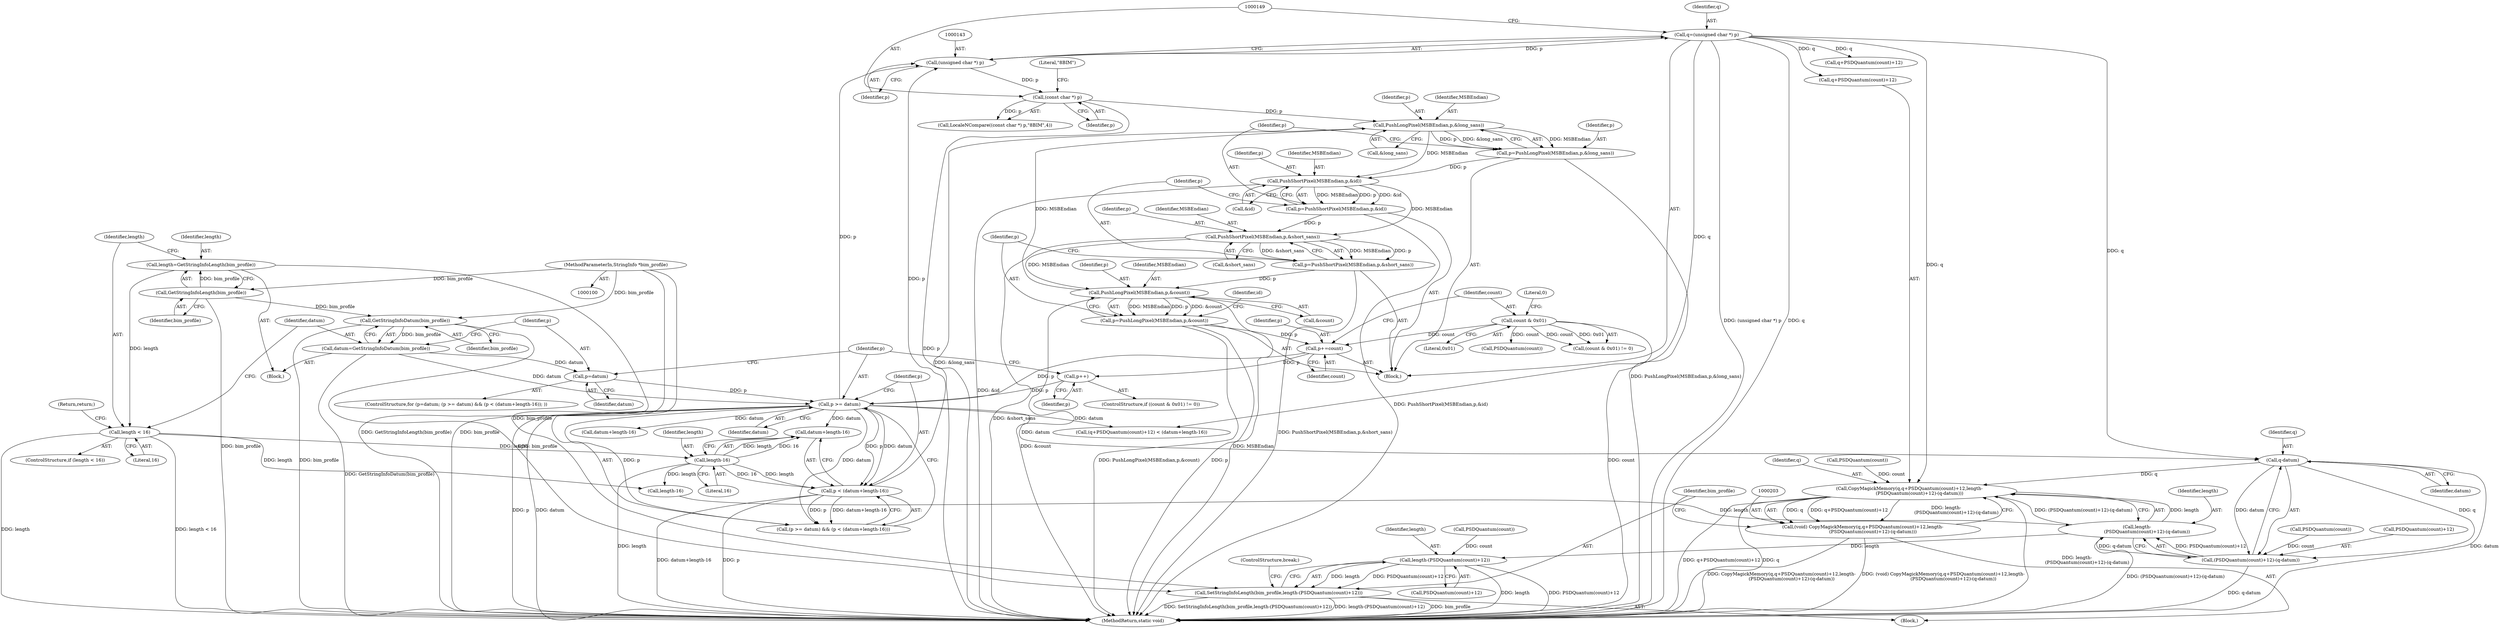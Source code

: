 digraph "0_ImageMagick_53c1dcd34bed85181b901bfce1a2322f85a59472@pointer" {
"1000219" [label="(Call,q-datum)"];
"1000140" [label="(Call,q=(unsigned char *) p)"];
"1000142" [label="(Call,(unsigned char *) p)"];
"1000131" [label="(Call,p < (datum+length-16))"];
"1000128" [label="(Call,p >= datum)"];
"1000124" [label="(Call,p=datum)"];
"1000119" [label="(Call,datum=GetStringInfoDatum(bim_profile))"];
"1000121" [label="(Call,GetStringInfoDatum(bim_profile))"];
"1000112" [label="(Call,GetStringInfoLength(bim_profile))"];
"1000101" [label="(MethodParameterIn,StringInfo *bim_profile)"];
"1000231" [label="(Call,p+=count)"];
"1000236" [label="(Call,count & 0x01)"];
"1000176" [label="(Call,p=PushLongPixel(MSBEndian,p,&count))"];
"1000178" [label="(Call,PushLongPixel(MSBEndian,p,&count))"];
"1000171" [label="(Call,PushShortPixel(MSBEndian,p,&short_sans))"];
"1000164" [label="(Call,PushShortPixel(MSBEndian,p,&id))"];
"1000157" [label="(Call,PushLongPixel(MSBEndian,p,&long_sans))"];
"1000148" [label="(Call,(const char *) p)"];
"1000155" [label="(Call,p=PushLongPixel(MSBEndian,p,&long_sans))"];
"1000162" [label="(Call,p=PushShortPixel(MSBEndian,p,&id))"];
"1000169" [label="(Call,p=PushShortPixel(MSBEndian,p,&short_sans))"];
"1000240" [label="(Call,p++)"];
"1000135" [label="(Call,length-16)"];
"1000115" [label="(Call,length < 16)"];
"1000110" [label="(Call,length=GetStringInfoLength(bim_profile))"];
"1000204" [label="(Call,CopyMagickMemory(q,q+PSDQuantum(count)+12,length-\n              (PSDQuantum(count)+12)-(q-datum)))"];
"1000202" [label="(Call,(void) CopyMagickMemory(q,q+PSDQuantum(count)+12,length-\n              (PSDQuantum(count)+12)-(q-datum)))"];
"1000214" [label="(Call,(PSDQuantum(count)+12)-(q-datum))"];
"1000212" [label="(Call,length-\n              (PSDQuantum(count)+12)-(q-datum))"];
"1000224" [label="(Call,length-(PSDQuantum(count)+12))"];
"1000222" [label="(Call,SetStringInfoLength(bim_profile,length-(PSDQuantum(count)+12)))"];
"1000171" [label="(Call,PushShortPixel(MSBEndian,p,&short_sans))"];
"1000241" [label="(Identifier,p)"];
"1000126" [label="(Identifier,datum)"];
"1000167" [label="(Call,&id)"];
"1000131" [label="(Call,p < (datum+length-16))"];
"1000185" [label="(Identifier,id)"];
"1000226" [label="(Call,PSDQuantum(count)+12)"];
"1000236" [label="(Call,count & 0x01)"];
"1000239" [label="(Literal,0)"];
"1000166" [label="(Identifier,p)"];
"1000181" [label="(Call,&count)"];
"1000123" [label="(ControlStructure,for (p=datum; (p >= datum) && (p < (datum+length-16)); ))"];
"1000144" [label="(Identifier,p)"];
"1000220" [label="(Identifier,q)"];
"1000159" [label="(Identifier,p)"];
"1000240" [label="(Call,p++)"];
"1000176" [label="(Call,p=PushLongPixel(MSBEndian,p,&count))"];
"1000158" [label="(Identifier,MSBEndian)"];
"1000234" [label="(ControlStructure,if ((count & 0x01) != 0))"];
"1000189" [label="(Call,(q+PSDQuantum(count)+12) < (datum+length-16))"];
"1000233" [label="(Identifier,count)"];
"1000238" [label="(Literal,0x01)"];
"1000138" [label="(Block,)"];
"1000156" [label="(Identifier,p)"];
"1000227" [label="(Call,PSDQuantum(count))"];
"1000180" [label="(Identifier,p)"];
"1000202" [label="(Call,(void) CopyMagickMemory(q,q+PSDQuantum(count)+12,length-\n              (PSDQuantum(count)+12)-(q-datum)))"];
"1000122" [label="(Identifier,bim_profile)"];
"1000242" [label="(MethodReturn,static void)"];
"1000119" [label="(Call,datum=GetStringInfoDatum(bim_profile))"];
"1000237" [label="(Identifier,count)"];
"1000125" [label="(Identifier,p)"];
"1000201" [label="(Block,)"];
"1000206" [label="(Call,q+PSDQuantum(count)+12)"];
"1000177" [label="(Identifier,p)"];
"1000213" [label="(Identifier,length)"];
"1000221" [label="(Identifier,datum)"];
"1000121" [label="(Call,GetStringInfoDatum(bim_profile))"];
"1000209" [label="(Call,PSDQuantum(count))"];
"1000111" [label="(Identifier,length)"];
"1000118" [label="(Return,return;)"];
"1000169" [label="(Call,p=PushShortPixel(MSBEndian,p,&short_sans))"];
"1000216" [label="(Call,PSDQuantum(count))"];
"1000178" [label="(Call,PushLongPixel(MSBEndian,p,&count))"];
"1000142" [label="(Call,(unsigned char *) p)"];
"1000150" [label="(Identifier,p)"];
"1000225" [label="(Identifier,length)"];
"1000148" [label="(Call,(const char *) p)"];
"1000135" [label="(Call,length-16)"];
"1000112" [label="(Call,GetStringInfoLength(bim_profile))"];
"1000127" [label="(Call,(p >= datum) && (p < (datum+length-16)))"];
"1000141" [label="(Identifier,q)"];
"1000224" [label="(Call,length-(PSDQuantum(count)+12))"];
"1000174" [label="(Call,&short_sans)"];
"1000170" [label="(Identifier,p)"];
"1000232" [label="(Identifier,p)"];
"1000110" [label="(Call,length=GetStringInfoLength(bim_profile))"];
"1000163" [label="(Identifier,p)"];
"1000230" [label="(ControlStructure,break;)"];
"1000128" [label="(Call,p >= datum)"];
"1000179" [label="(Identifier,MSBEndian)"];
"1000113" [label="(Identifier,bim_profile)"];
"1000173" [label="(Identifier,p)"];
"1000205" [label="(Identifier,q)"];
"1000114" [label="(ControlStructure,if (length < 16))"];
"1000223" [label="(Identifier,bim_profile)"];
"1000193" [label="(Call,PSDQuantum(count))"];
"1000157" [label="(Call,PushLongPixel(MSBEndian,p,&long_sans))"];
"1000129" [label="(Identifier,p)"];
"1000101" [label="(MethodParameterIn,StringInfo *bim_profile)"];
"1000120" [label="(Identifier,datum)"];
"1000231" [label="(Call,p+=count)"];
"1000212" [label="(Call,length-\n              (PSDQuantum(count)+12)-(q-datum))"];
"1000235" [label="(Call,(count & 0x01) != 0)"];
"1000196" [label="(Call,datum+length-16)"];
"1000130" [label="(Identifier,datum)"];
"1000140" [label="(Call,q=(unsigned char *) p)"];
"1000198" [label="(Call,length-16)"];
"1000215" [label="(Call,PSDQuantum(count)+12)"];
"1000219" [label="(Call,q-datum)"];
"1000155" [label="(Call,p=PushLongPixel(MSBEndian,p,&long_sans))"];
"1000204" [label="(Call,CopyMagickMemory(q,q+PSDQuantum(count)+12,length-\n              (PSDQuantum(count)+12)-(q-datum)))"];
"1000172" [label="(Identifier,MSBEndian)"];
"1000165" [label="(Identifier,MSBEndian)"];
"1000162" [label="(Call,p=PushShortPixel(MSBEndian,p,&id))"];
"1000222" [label="(Call,SetStringInfoLength(bim_profile,length-(PSDQuantum(count)+12)))"];
"1000124" [label="(Call,p=datum)"];
"1000136" [label="(Identifier,length)"];
"1000164" [label="(Call,PushShortPixel(MSBEndian,p,&id))"];
"1000147" [label="(Call,LocaleNCompare((const char *) p,\"8BIM\",4))"];
"1000137" [label="(Literal,16)"];
"1000132" [label="(Identifier,p)"];
"1000115" [label="(Call,length < 16)"];
"1000214" [label="(Call,(PSDQuantum(count)+12)-(q-datum))"];
"1000102" [label="(Block,)"];
"1000116" [label="(Identifier,length)"];
"1000133" [label="(Call,datum+length-16)"];
"1000117" [label="(Literal,16)"];
"1000160" [label="(Call,&long_sans)"];
"1000190" [label="(Call,q+PSDQuantum(count)+12)"];
"1000151" [label="(Literal,\"8BIM\")"];
"1000219" -> "1000214"  [label="AST: "];
"1000219" -> "1000221"  [label="CFG: "];
"1000220" -> "1000219"  [label="AST: "];
"1000221" -> "1000219"  [label="AST: "];
"1000214" -> "1000219"  [label="CFG: "];
"1000219" -> "1000242"  [label="DDG: datum"];
"1000219" -> "1000204"  [label="DDG: q"];
"1000219" -> "1000214"  [label="DDG: q"];
"1000219" -> "1000214"  [label="DDG: datum"];
"1000140" -> "1000219"  [label="DDG: q"];
"1000128" -> "1000219"  [label="DDG: datum"];
"1000140" -> "1000138"  [label="AST: "];
"1000140" -> "1000142"  [label="CFG: "];
"1000141" -> "1000140"  [label="AST: "];
"1000142" -> "1000140"  [label="AST: "];
"1000149" -> "1000140"  [label="CFG: "];
"1000140" -> "1000242"  [label="DDG: (unsigned char *) p"];
"1000140" -> "1000242"  [label="DDG: q"];
"1000142" -> "1000140"  [label="DDG: p"];
"1000140" -> "1000189"  [label="DDG: q"];
"1000140" -> "1000190"  [label="DDG: q"];
"1000140" -> "1000204"  [label="DDG: q"];
"1000140" -> "1000206"  [label="DDG: q"];
"1000142" -> "1000144"  [label="CFG: "];
"1000143" -> "1000142"  [label="AST: "];
"1000144" -> "1000142"  [label="AST: "];
"1000131" -> "1000142"  [label="DDG: p"];
"1000128" -> "1000142"  [label="DDG: p"];
"1000142" -> "1000148"  [label="DDG: p"];
"1000131" -> "1000127"  [label="AST: "];
"1000131" -> "1000133"  [label="CFG: "];
"1000132" -> "1000131"  [label="AST: "];
"1000133" -> "1000131"  [label="AST: "];
"1000127" -> "1000131"  [label="CFG: "];
"1000131" -> "1000242"  [label="DDG: p"];
"1000131" -> "1000242"  [label="DDG: datum+length-16"];
"1000131" -> "1000127"  [label="DDG: p"];
"1000131" -> "1000127"  [label="DDG: datum+length-16"];
"1000128" -> "1000131"  [label="DDG: p"];
"1000128" -> "1000131"  [label="DDG: datum"];
"1000135" -> "1000131"  [label="DDG: length"];
"1000135" -> "1000131"  [label="DDG: 16"];
"1000128" -> "1000127"  [label="AST: "];
"1000128" -> "1000130"  [label="CFG: "];
"1000129" -> "1000128"  [label="AST: "];
"1000130" -> "1000128"  [label="AST: "];
"1000132" -> "1000128"  [label="CFG: "];
"1000127" -> "1000128"  [label="CFG: "];
"1000128" -> "1000242"  [label="DDG: datum"];
"1000128" -> "1000242"  [label="DDG: p"];
"1000128" -> "1000127"  [label="DDG: p"];
"1000128" -> "1000127"  [label="DDG: datum"];
"1000124" -> "1000128"  [label="DDG: p"];
"1000231" -> "1000128"  [label="DDG: p"];
"1000240" -> "1000128"  [label="DDG: p"];
"1000119" -> "1000128"  [label="DDG: datum"];
"1000128" -> "1000133"  [label="DDG: datum"];
"1000128" -> "1000189"  [label="DDG: datum"];
"1000128" -> "1000196"  [label="DDG: datum"];
"1000124" -> "1000123"  [label="AST: "];
"1000124" -> "1000126"  [label="CFG: "];
"1000125" -> "1000124"  [label="AST: "];
"1000126" -> "1000124"  [label="AST: "];
"1000129" -> "1000124"  [label="CFG: "];
"1000119" -> "1000124"  [label="DDG: datum"];
"1000119" -> "1000102"  [label="AST: "];
"1000119" -> "1000121"  [label="CFG: "];
"1000120" -> "1000119"  [label="AST: "];
"1000121" -> "1000119"  [label="AST: "];
"1000125" -> "1000119"  [label="CFG: "];
"1000119" -> "1000242"  [label="DDG: GetStringInfoDatum(bim_profile)"];
"1000121" -> "1000119"  [label="DDG: bim_profile"];
"1000121" -> "1000122"  [label="CFG: "];
"1000122" -> "1000121"  [label="AST: "];
"1000121" -> "1000242"  [label="DDG: bim_profile"];
"1000112" -> "1000121"  [label="DDG: bim_profile"];
"1000101" -> "1000121"  [label="DDG: bim_profile"];
"1000121" -> "1000222"  [label="DDG: bim_profile"];
"1000112" -> "1000110"  [label="AST: "];
"1000112" -> "1000113"  [label="CFG: "];
"1000113" -> "1000112"  [label="AST: "];
"1000110" -> "1000112"  [label="CFG: "];
"1000112" -> "1000242"  [label="DDG: bim_profile"];
"1000112" -> "1000110"  [label="DDG: bim_profile"];
"1000101" -> "1000112"  [label="DDG: bim_profile"];
"1000101" -> "1000100"  [label="AST: "];
"1000101" -> "1000242"  [label="DDG: bim_profile"];
"1000101" -> "1000222"  [label="DDG: bim_profile"];
"1000231" -> "1000138"  [label="AST: "];
"1000231" -> "1000233"  [label="CFG: "];
"1000232" -> "1000231"  [label="AST: "];
"1000233" -> "1000231"  [label="AST: "];
"1000237" -> "1000231"  [label="CFG: "];
"1000236" -> "1000231"  [label="DDG: count"];
"1000176" -> "1000231"  [label="DDG: p"];
"1000231" -> "1000240"  [label="DDG: p"];
"1000236" -> "1000235"  [label="AST: "];
"1000236" -> "1000238"  [label="CFG: "];
"1000237" -> "1000236"  [label="AST: "];
"1000238" -> "1000236"  [label="AST: "];
"1000239" -> "1000236"  [label="CFG: "];
"1000236" -> "1000242"  [label="DDG: count"];
"1000236" -> "1000193"  [label="DDG: count"];
"1000236" -> "1000235"  [label="DDG: count"];
"1000236" -> "1000235"  [label="DDG: 0x01"];
"1000176" -> "1000138"  [label="AST: "];
"1000176" -> "1000178"  [label="CFG: "];
"1000177" -> "1000176"  [label="AST: "];
"1000178" -> "1000176"  [label="AST: "];
"1000185" -> "1000176"  [label="CFG: "];
"1000176" -> "1000242"  [label="DDG: PushLongPixel(MSBEndian,p,&count)"];
"1000176" -> "1000242"  [label="DDG: p"];
"1000178" -> "1000176"  [label="DDG: MSBEndian"];
"1000178" -> "1000176"  [label="DDG: p"];
"1000178" -> "1000176"  [label="DDG: &count"];
"1000178" -> "1000181"  [label="CFG: "];
"1000179" -> "1000178"  [label="AST: "];
"1000180" -> "1000178"  [label="AST: "];
"1000181" -> "1000178"  [label="AST: "];
"1000178" -> "1000242"  [label="DDG: MSBEndian"];
"1000178" -> "1000242"  [label="DDG: &count"];
"1000178" -> "1000157"  [label="DDG: MSBEndian"];
"1000171" -> "1000178"  [label="DDG: MSBEndian"];
"1000169" -> "1000178"  [label="DDG: p"];
"1000171" -> "1000169"  [label="AST: "];
"1000171" -> "1000174"  [label="CFG: "];
"1000172" -> "1000171"  [label="AST: "];
"1000173" -> "1000171"  [label="AST: "];
"1000174" -> "1000171"  [label="AST: "];
"1000169" -> "1000171"  [label="CFG: "];
"1000171" -> "1000242"  [label="DDG: &short_sans"];
"1000171" -> "1000169"  [label="DDG: MSBEndian"];
"1000171" -> "1000169"  [label="DDG: p"];
"1000171" -> "1000169"  [label="DDG: &short_sans"];
"1000164" -> "1000171"  [label="DDG: MSBEndian"];
"1000162" -> "1000171"  [label="DDG: p"];
"1000164" -> "1000162"  [label="AST: "];
"1000164" -> "1000167"  [label="CFG: "];
"1000165" -> "1000164"  [label="AST: "];
"1000166" -> "1000164"  [label="AST: "];
"1000167" -> "1000164"  [label="AST: "];
"1000162" -> "1000164"  [label="CFG: "];
"1000164" -> "1000242"  [label="DDG: &id"];
"1000164" -> "1000162"  [label="DDG: MSBEndian"];
"1000164" -> "1000162"  [label="DDG: p"];
"1000164" -> "1000162"  [label="DDG: &id"];
"1000157" -> "1000164"  [label="DDG: MSBEndian"];
"1000155" -> "1000164"  [label="DDG: p"];
"1000157" -> "1000155"  [label="AST: "];
"1000157" -> "1000160"  [label="CFG: "];
"1000158" -> "1000157"  [label="AST: "];
"1000159" -> "1000157"  [label="AST: "];
"1000160" -> "1000157"  [label="AST: "];
"1000155" -> "1000157"  [label="CFG: "];
"1000157" -> "1000242"  [label="DDG: &long_sans"];
"1000157" -> "1000155"  [label="DDG: MSBEndian"];
"1000157" -> "1000155"  [label="DDG: p"];
"1000157" -> "1000155"  [label="DDG: &long_sans"];
"1000148" -> "1000157"  [label="DDG: p"];
"1000148" -> "1000147"  [label="AST: "];
"1000148" -> "1000150"  [label="CFG: "];
"1000149" -> "1000148"  [label="AST: "];
"1000150" -> "1000148"  [label="AST: "];
"1000151" -> "1000148"  [label="CFG: "];
"1000148" -> "1000242"  [label="DDG: p"];
"1000148" -> "1000147"  [label="DDG: p"];
"1000155" -> "1000138"  [label="AST: "];
"1000156" -> "1000155"  [label="AST: "];
"1000163" -> "1000155"  [label="CFG: "];
"1000155" -> "1000242"  [label="DDG: PushLongPixel(MSBEndian,p,&long_sans)"];
"1000162" -> "1000138"  [label="AST: "];
"1000163" -> "1000162"  [label="AST: "];
"1000170" -> "1000162"  [label="CFG: "];
"1000162" -> "1000242"  [label="DDG: PushShortPixel(MSBEndian,p,&id)"];
"1000169" -> "1000138"  [label="AST: "];
"1000170" -> "1000169"  [label="AST: "];
"1000177" -> "1000169"  [label="CFG: "];
"1000169" -> "1000242"  [label="DDG: PushShortPixel(MSBEndian,p,&short_sans)"];
"1000240" -> "1000234"  [label="AST: "];
"1000240" -> "1000241"  [label="CFG: "];
"1000241" -> "1000240"  [label="AST: "];
"1000129" -> "1000240"  [label="CFG: "];
"1000135" -> "1000133"  [label="AST: "];
"1000135" -> "1000137"  [label="CFG: "];
"1000136" -> "1000135"  [label="AST: "];
"1000137" -> "1000135"  [label="AST: "];
"1000133" -> "1000135"  [label="CFG: "];
"1000135" -> "1000242"  [label="DDG: length"];
"1000135" -> "1000133"  [label="DDG: length"];
"1000135" -> "1000133"  [label="DDG: 16"];
"1000115" -> "1000135"  [label="DDG: length"];
"1000135" -> "1000198"  [label="DDG: length"];
"1000115" -> "1000114"  [label="AST: "];
"1000115" -> "1000117"  [label="CFG: "];
"1000116" -> "1000115"  [label="AST: "];
"1000117" -> "1000115"  [label="AST: "];
"1000118" -> "1000115"  [label="CFG: "];
"1000120" -> "1000115"  [label="CFG: "];
"1000115" -> "1000242"  [label="DDG: length < 16"];
"1000115" -> "1000242"  [label="DDG: length"];
"1000110" -> "1000115"  [label="DDG: length"];
"1000115" -> "1000198"  [label="DDG: length"];
"1000110" -> "1000102"  [label="AST: "];
"1000111" -> "1000110"  [label="AST: "];
"1000116" -> "1000110"  [label="CFG: "];
"1000110" -> "1000242"  [label="DDG: GetStringInfoLength(bim_profile)"];
"1000204" -> "1000202"  [label="AST: "];
"1000204" -> "1000212"  [label="CFG: "];
"1000205" -> "1000204"  [label="AST: "];
"1000206" -> "1000204"  [label="AST: "];
"1000212" -> "1000204"  [label="AST: "];
"1000202" -> "1000204"  [label="CFG: "];
"1000204" -> "1000242"  [label="DDG: length-\n              (PSDQuantum(count)+12)-(q-datum)"];
"1000204" -> "1000242"  [label="DDG: q+PSDQuantum(count)+12"];
"1000204" -> "1000242"  [label="DDG: q"];
"1000204" -> "1000202"  [label="DDG: q"];
"1000204" -> "1000202"  [label="DDG: q+PSDQuantum(count)+12"];
"1000204" -> "1000202"  [label="DDG: length-\n              (PSDQuantum(count)+12)-(q-datum)"];
"1000209" -> "1000204"  [label="DDG: count"];
"1000212" -> "1000204"  [label="DDG: length"];
"1000212" -> "1000204"  [label="DDG: (PSDQuantum(count)+12)-(q-datum)"];
"1000202" -> "1000201"  [label="AST: "];
"1000203" -> "1000202"  [label="AST: "];
"1000223" -> "1000202"  [label="CFG: "];
"1000202" -> "1000242"  [label="DDG: CopyMagickMemory(q,q+PSDQuantum(count)+12,length-\n              (PSDQuantum(count)+12)-(q-datum))"];
"1000202" -> "1000242"  [label="DDG: (void) CopyMagickMemory(q,q+PSDQuantum(count)+12,length-\n              (PSDQuantum(count)+12)-(q-datum))"];
"1000214" -> "1000212"  [label="AST: "];
"1000215" -> "1000214"  [label="AST: "];
"1000212" -> "1000214"  [label="CFG: "];
"1000214" -> "1000242"  [label="DDG: q-datum"];
"1000214" -> "1000212"  [label="DDG: PSDQuantum(count)+12"];
"1000214" -> "1000212"  [label="DDG: q-datum"];
"1000216" -> "1000214"  [label="DDG: count"];
"1000213" -> "1000212"  [label="AST: "];
"1000212" -> "1000242"  [label="DDG: (PSDQuantum(count)+12)-(q-datum)"];
"1000198" -> "1000212"  [label="DDG: length"];
"1000212" -> "1000224"  [label="DDG: length"];
"1000224" -> "1000222"  [label="AST: "];
"1000224" -> "1000226"  [label="CFG: "];
"1000225" -> "1000224"  [label="AST: "];
"1000226" -> "1000224"  [label="AST: "];
"1000222" -> "1000224"  [label="CFG: "];
"1000224" -> "1000242"  [label="DDG: length"];
"1000224" -> "1000242"  [label="DDG: PSDQuantum(count)+12"];
"1000224" -> "1000222"  [label="DDG: length"];
"1000224" -> "1000222"  [label="DDG: PSDQuantum(count)+12"];
"1000227" -> "1000224"  [label="DDG: count"];
"1000222" -> "1000201"  [label="AST: "];
"1000223" -> "1000222"  [label="AST: "];
"1000230" -> "1000222"  [label="CFG: "];
"1000222" -> "1000242"  [label="DDG: bim_profile"];
"1000222" -> "1000242"  [label="DDG: SetStringInfoLength(bim_profile,length-(PSDQuantum(count)+12))"];
"1000222" -> "1000242"  [label="DDG: length-(PSDQuantum(count)+12)"];
}
